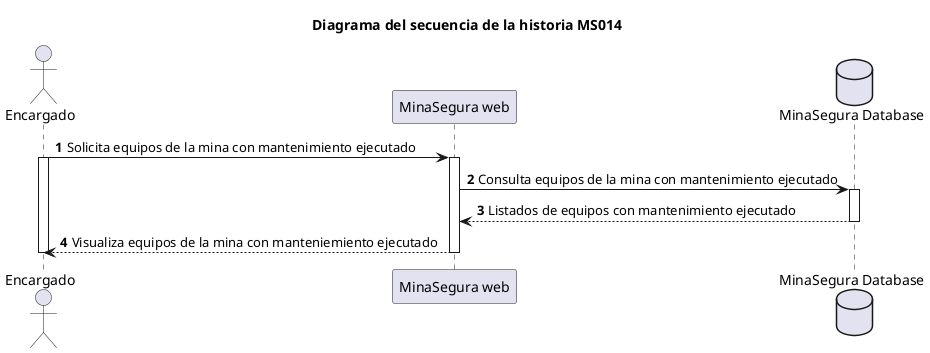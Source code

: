 @startuml hu1_sequence
autonumber

title Diagrama del secuencia de la historia MS014

actor Encargado
participant "MinaSegura web"
Database "MinaSegura Database"

Encargado->"MinaSegura web": Solicita equipos de la mina con mantenimiento ejecutado
activate Encargado
activate "MinaSegura web"

"MinaSegura web"->"MinaSegura Database": Consulta equipos de la mina con mantenimiento ejecutado
activate "MinaSegura Database"

"MinaSegura Database" --> "MinaSegura web": Listados de equipos con mantenimiento ejecutado
deactivate "MinaSegura Database"

"MinaSegura web" --> Encargado: Visualiza equipos de la mina con manteniemiento ejecutado
deactivate "MinaSegura web"

deactivate Encargado


@enduml
